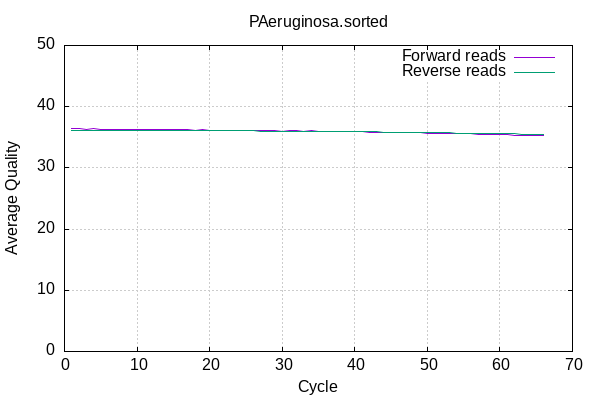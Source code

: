 
            set terminal png size 600,400 truecolor
            set output "bam_stats/quals.png"
            set grid xtics ytics y2tics back lc rgb "#cccccc"
            set ylabel "Average Quality"
            set xlabel "Cycle"
            set yrange [0:50]
            set title "PAeruginosa.sorted" noenhanced
            plot '-' using 1:2 with lines title 'Forward reads' , '-' using 1:2 with lines title 'Reverse reads'
        1	36.37
2	36.36
3	36.35
4	36.36
5	36.35
6	36.33
7	36.34
8	36.33
9	36.32
10	36.33
11	36.31
12	36.27
13	36.28
14	36.25
15	36.24
16	36.23
17	36.21
18	36.19
19	36.20
20	36.19
21	36.16
22	36.17
23	36.15
24	36.13
25	36.14
26	36.12
27	36.10
28	36.10
29	36.08
30	36.01
31	36.06
32	36.03
33	36.01
34	36.03
35	36.00
36	35.97
37	35.96
38	35.94
39	35.91
40	35.90
41	35.89
42	35.84
43	35.86
44	35.82
45	35.79
46	35.79
47	35.77
48	35.73
49	35.71
50	35.70
51	35.66
52	35.61
53	35.62
54	35.57
55	35.58
56	35.54
57	35.48
58	35.49
59	35.44
60	35.40
61	35.39
62	35.36
63	35.31
64	35.31
65	35.29
66	35.29
end
1	36.19
2	36.17
3	36.16
4	36.18
5	36.17
6	36.18
7	36.17
8	36.16
9	36.16
10	36.16
11	36.16
12	36.14
13	36.15
14	36.14
15	36.12
16	36.13
17	36.12
18	36.11
19	36.11
20	36.11
21	36.09
22	36.09
23	36.07
24	36.05
25	36.06
26	36.04
27	36.02
28	36.01
29	36.02
30	36.00
31	36.00
32	35.99
33	35.98
34	35.97
35	35.96
36	35.95
37	35.94
38	35.93
39	35.92
40	35.91
41	35.91
42	35.88
43	35.89
44	35.86
45	35.84
46	35.84
47	35.82
48	35.80
49	35.80
50	35.78
51	35.75
52	35.75
53	35.72
54	35.69
55	35.69
56	35.67
57	35.63
58	35.61
59	35.59
60	35.58
61	35.56
62	35.55
63	35.50
64	35.48
65	35.46
66	35.43
end
